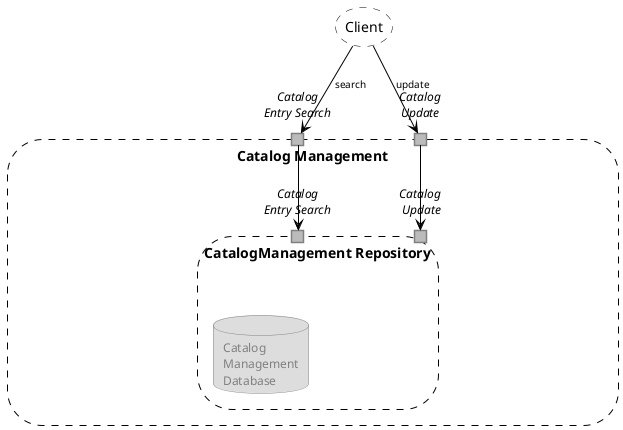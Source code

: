 @startuml
'https://plantuml.com/class-diagram

hide empty members
skinparam linetype polyline
allowmixing
'!pragma layout smetana

skinparam class {
    backgroundcolor #FFFFFF
    backgroundcolor<<Aggregate>> #CCCCCC
    backgroundcolor<<Entity>> #DDDDDD
    backgroundcolor<<Value Object>> #EEEEEE

    bordercolor grey
    fontcolor black
    fontcolor<<Aggregate>> black
    fontcolor<<Entity>> black
    fontcolor<<Value Object>> black

    attributefontcolor black
    attributefontsize 12
    attributefontcolor<<Aggregate>> black

    stereotypefontcolor black
    stereotypefontsize 8


}

skinparam arrow {
    color black
    fontcolor black
    fontsize 10
}

skinparam storage {
    backgroundcolor white
    bordercolor black
    borderstyle dashed
    fontcolor black

}

skinparam note {
    backgroundcolor white
    fontcolor black
    fontstyle italic
    fontsize 10
    bordercolor grey

}

<style>
port {
  LineColor grey
  BackgroundColor #BBBBBB
  fontcolor black
  fontsize 12
  fontstyle italic
}
</style>

skinparam database {
    backgroundcolor #DDDDDD
    bordercolor grey
    fontcolor grey
    fontsize 12
}

storage "Catalog Management" as catalogBoundedContext  {


    portIn "Catalog\nEntry Search" as portCatalogEntrySearchService
    portIn "Catalog\nUpdate" as portCatalogUpdateService



    storage "CatalogManagement Repository" {

        portIn "Catalog\nEntry Search" as portSearch
        portIn "Catalog\n Update" as portUpdate

        database "Catalog\nManagement\nDatabase" as repoCatalogManagement {

        }
    }
}



storage "Client" as client

client --> portCatalogEntrySearchService : search
client --> portCatalogUpdateService : update

portCatalogEntrySearchService --> portSearch
portCatalogUpdateService --> portUpdate

@enduml
